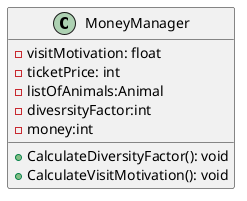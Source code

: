 @startuml

class MoneyManager{
  -visitMotivation: float 
  -ticketPrice: int 
  -listOfAnimals:Animal
  -divesrsityFactor:int
  -money:int
  
  
/' visitMotivation is derived from 
ticketprice and divesrsity and overall number of animals '/
 +CalculateDiversityFactor(): void
 +CalculateVisitMotivation(): void
 

}
@enduml